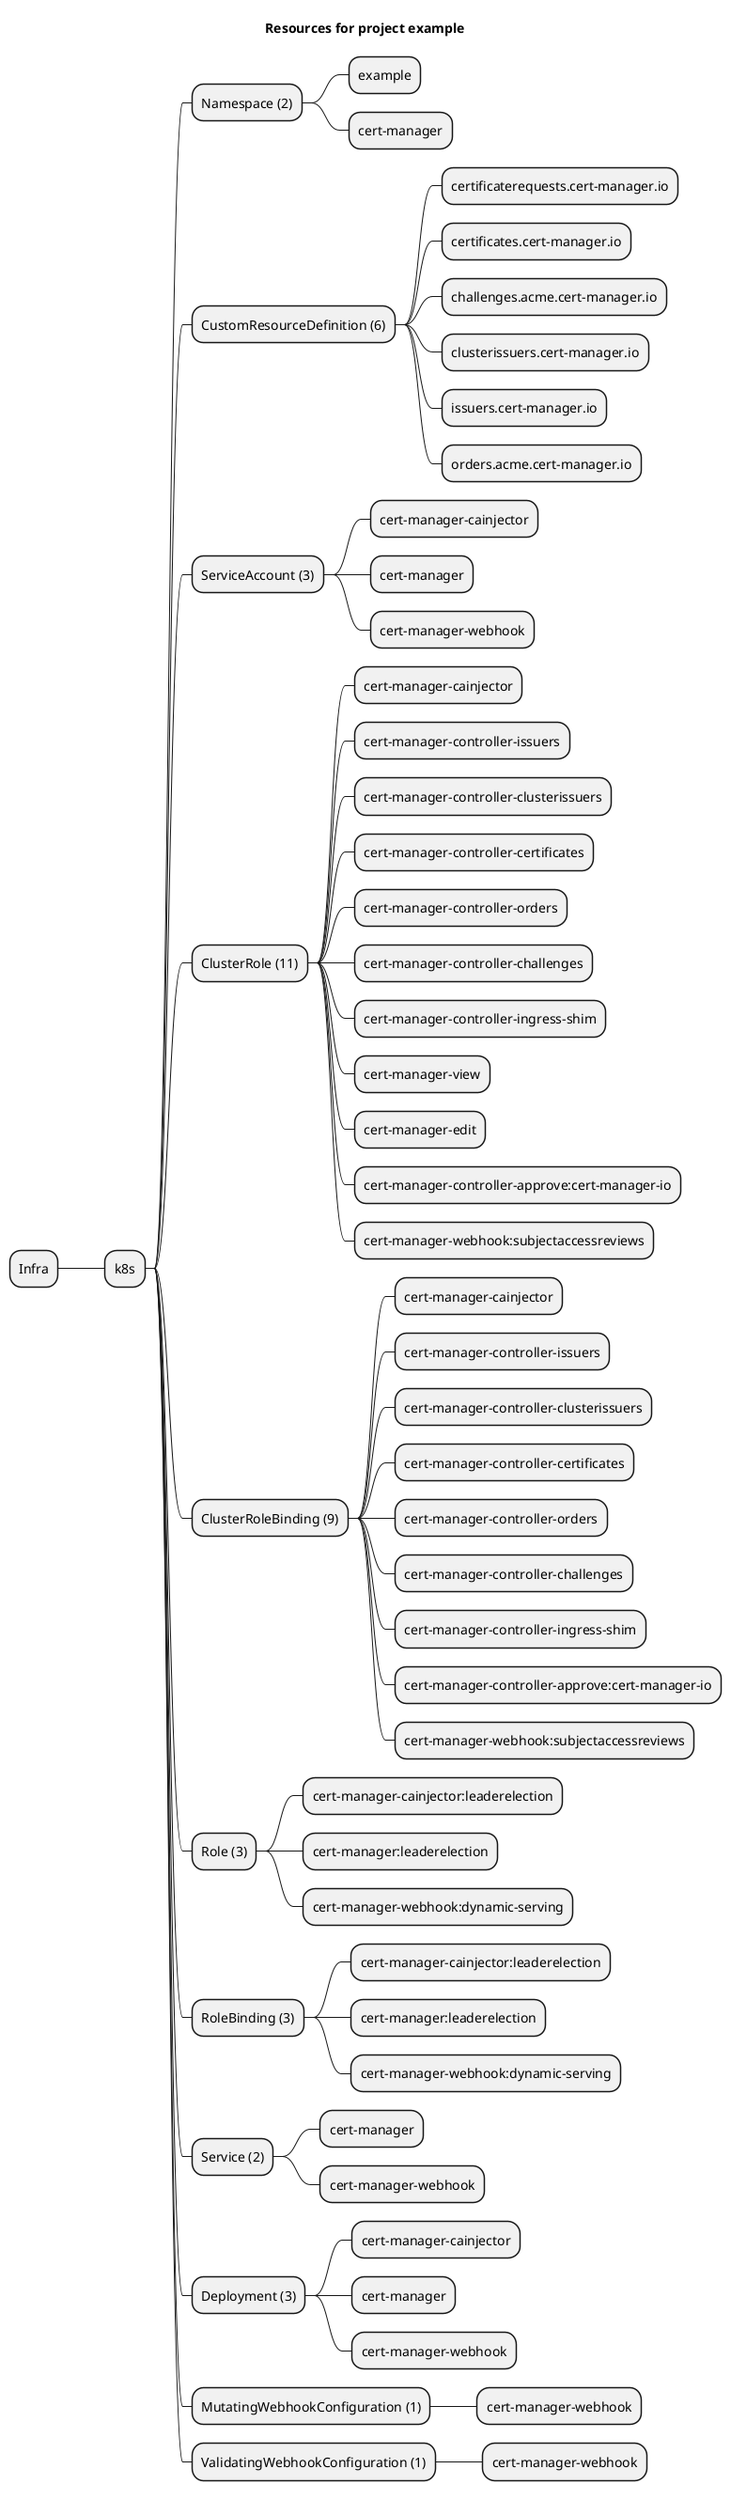 @startmindmap
title Resources for project example
skinparam monochrome true
+ Infra
++ k8s
+++ Namespace (2)
++++ example
++++ cert-manager
+++ CustomResourceDefinition (6)
++++ certificaterequests.cert-manager.io
++++ certificates.cert-manager.io
++++ challenges.acme.cert-manager.io
++++ clusterissuers.cert-manager.io
++++ issuers.cert-manager.io
++++ orders.acme.cert-manager.io
+++ ServiceAccount (3)
++++ cert-manager-cainjector
++++ cert-manager
++++ cert-manager-webhook
+++ ClusterRole (11)
++++ cert-manager-cainjector
++++ cert-manager-controller-issuers
++++ cert-manager-controller-clusterissuers
++++ cert-manager-controller-certificates
++++ cert-manager-controller-orders
++++ cert-manager-controller-challenges
++++ cert-manager-controller-ingress-shim
++++ cert-manager-view
++++ cert-manager-edit
++++ cert-manager-controller-approve:cert-manager-io
++++ cert-manager-webhook:subjectaccessreviews
+++ ClusterRoleBinding (9)
++++ cert-manager-cainjector
++++ cert-manager-controller-issuers
++++ cert-manager-controller-clusterissuers
++++ cert-manager-controller-certificates
++++ cert-manager-controller-orders
++++ cert-manager-controller-challenges
++++ cert-manager-controller-ingress-shim
++++ cert-manager-controller-approve:cert-manager-io
++++ cert-manager-webhook:subjectaccessreviews
+++ Role (3)
++++ cert-manager-cainjector:leaderelection
++++ cert-manager:leaderelection
++++ cert-manager-webhook:dynamic-serving
+++ RoleBinding (3)
++++ cert-manager-cainjector:leaderelection
++++ cert-manager:leaderelection
++++ cert-manager-webhook:dynamic-serving
+++ Service (2)
++++ cert-manager
++++ cert-manager-webhook
+++ Deployment (3)
++++ cert-manager-cainjector
++++ cert-manager
++++ cert-manager-webhook
+++ MutatingWebhookConfiguration (1)
++++ cert-manager-webhook
+++ ValidatingWebhookConfiguration (1)
++++ cert-manager-webhook
@endmindmap